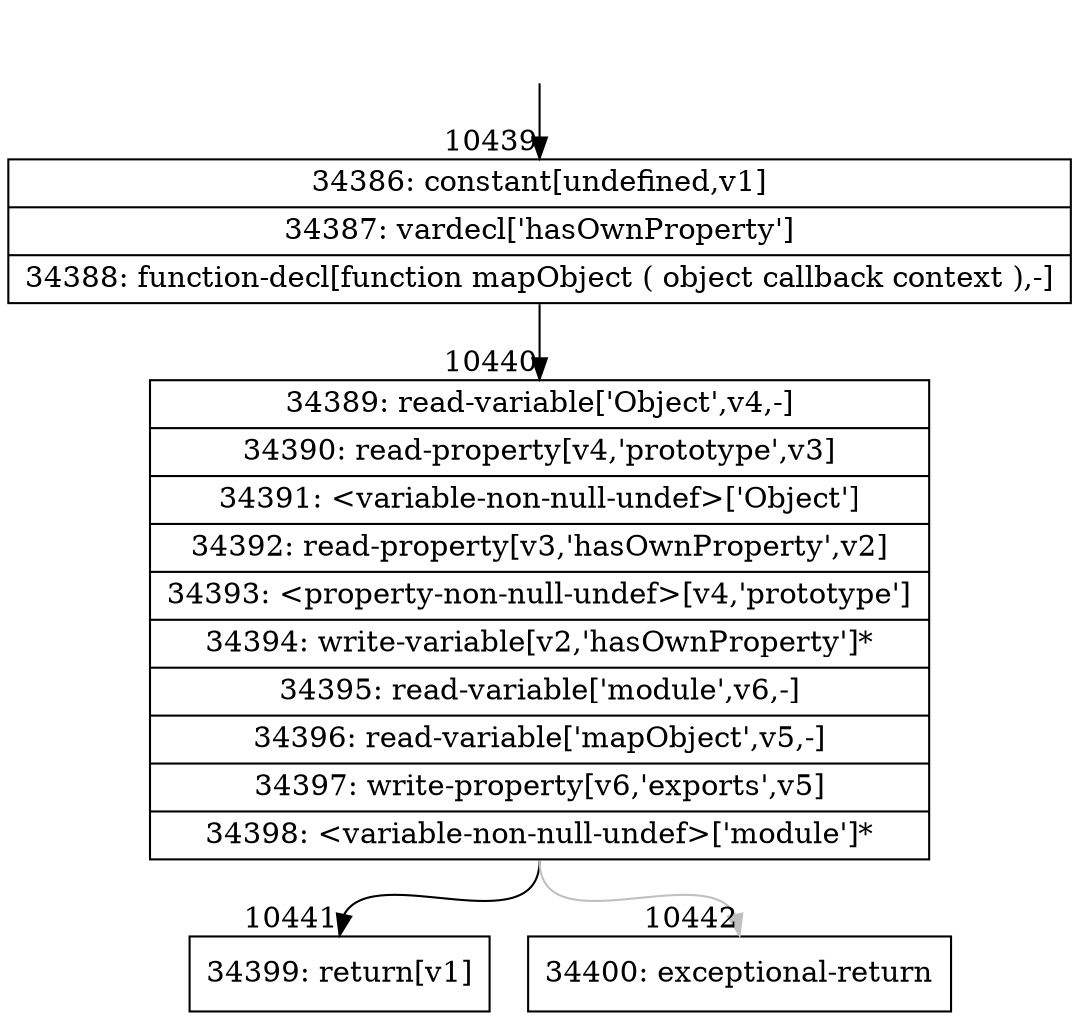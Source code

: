 digraph {
rankdir="TD"
BB_entry785[shape=none,label=""];
BB_entry785 -> BB10439 [tailport=s, headport=n, headlabel="    10439"]
BB10439 [shape=record label="{34386: constant[undefined,v1]|34387: vardecl['hasOwnProperty']|34388: function-decl[function mapObject ( object callback context ),-]}" ] 
BB10439 -> BB10440 [tailport=s, headport=n, headlabel="      10440"]
BB10440 [shape=record label="{34389: read-variable['Object',v4,-]|34390: read-property[v4,'prototype',v3]|34391: \<variable-non-null-undef\>['Object']|34392: read-property[v3,'hasOwnProperty',v2]|34393: \<property-non-null-undef\>[v4,'prototype']|34394: write-variable[v2,'hasOwnProperty']*|34395: read-variable['module',v6,-]|34396: read-variable['mapObject',v5,-]|34397: write-property[v6,'exports',v5]|34398: \<variable-non-null-undef\>['module']*}" ] 
BB10440 -> BB10441 [tailport=s, headport=n, headlabel="      10441"]
BB10440 -> BB10442 [tailport=s, headport=n, color=gray, headlabel="      10442"]
BB10441 [shape=record label="{34399: return[v1]}" ] 
BB10442 [shape=record label="{34400: exceptional-return}" ] 
//#$~ 18785
}
